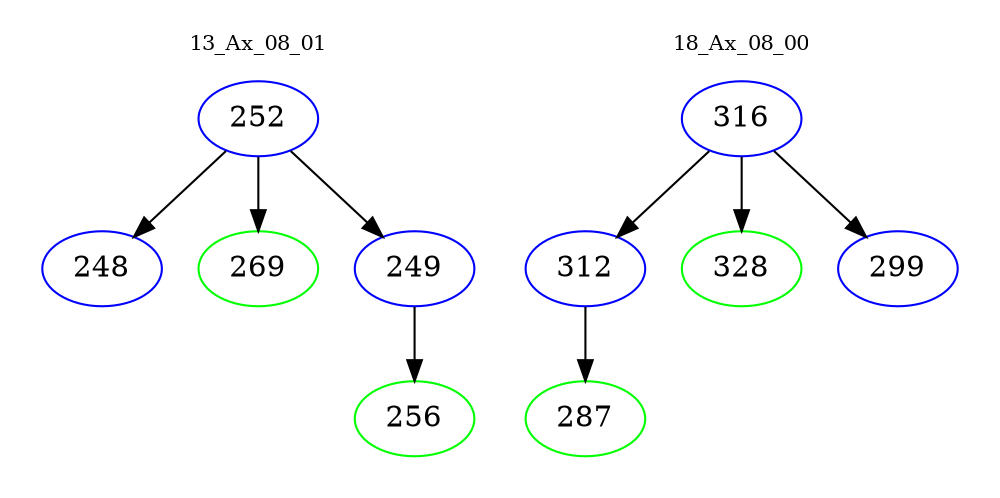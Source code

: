 digraph{
subgraph cluster_0 {
color = white
label = "13_Ax_08_01";
fontsize=10;
T0_252 [label="252", color="blue"]
T0_252 -> T0_248 [color="black"]
T0_248 [label="248", color="blue"]
T0_252 -> T0_269 [color="black"]
T0_269 [label="269", color="green"]
T0_252 -> T0_249 [color="black"]
T0_249 [label="249", color="blue"]
T0_249 -> T0_256 [color="black"]
T0_256 [label="256", color="green"]
}
subgraph cluster_1 {
color = white
label = "18_Ax_08_00";
fontsize=10;
T1_316 [label="316", color="blue"]
T1_316 -> T1_312 [color="black"]
T1_312 [label="312", color="blue"]
T1_312 -> T1_287 [color="black"]
T1_287 [label="287", color="green"]
T1_316 -> T1_328 [color="black"]
T1_328 [label="328", color="green"]
T1_316 -> T1_299 [color="black"]
T1_299 [label="299", color="blue"]
}
}
